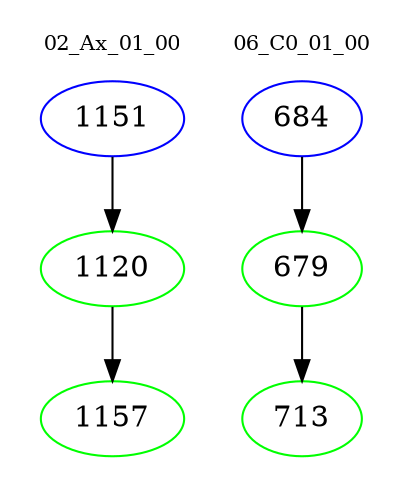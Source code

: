 digraph{
subgraph cluster_0 {
color = white
label = "02_Ax_01_00";
fontsize=10;
T0_1151 [label="1151", color="blue"]
T0_1151 -> T0_1120 [color="black"]
T0_1120 [label="1120", color="green"]
T0_1120 -> T0_1157 [color="black"]
T0_1157 [label="1157", color="green"]
}
subgraph cluster_1 {
color = white
label = "06_C0_01_00";
fontsize=10;
T1_684 [label="684", color="blue"]
T1_684 -> T1_679 [color="black"]
T1_679 [label="679", color="green"]
T1_679 -> T1_713 [color="black"]
T1_713 [label="713", color="green"]
}
}
